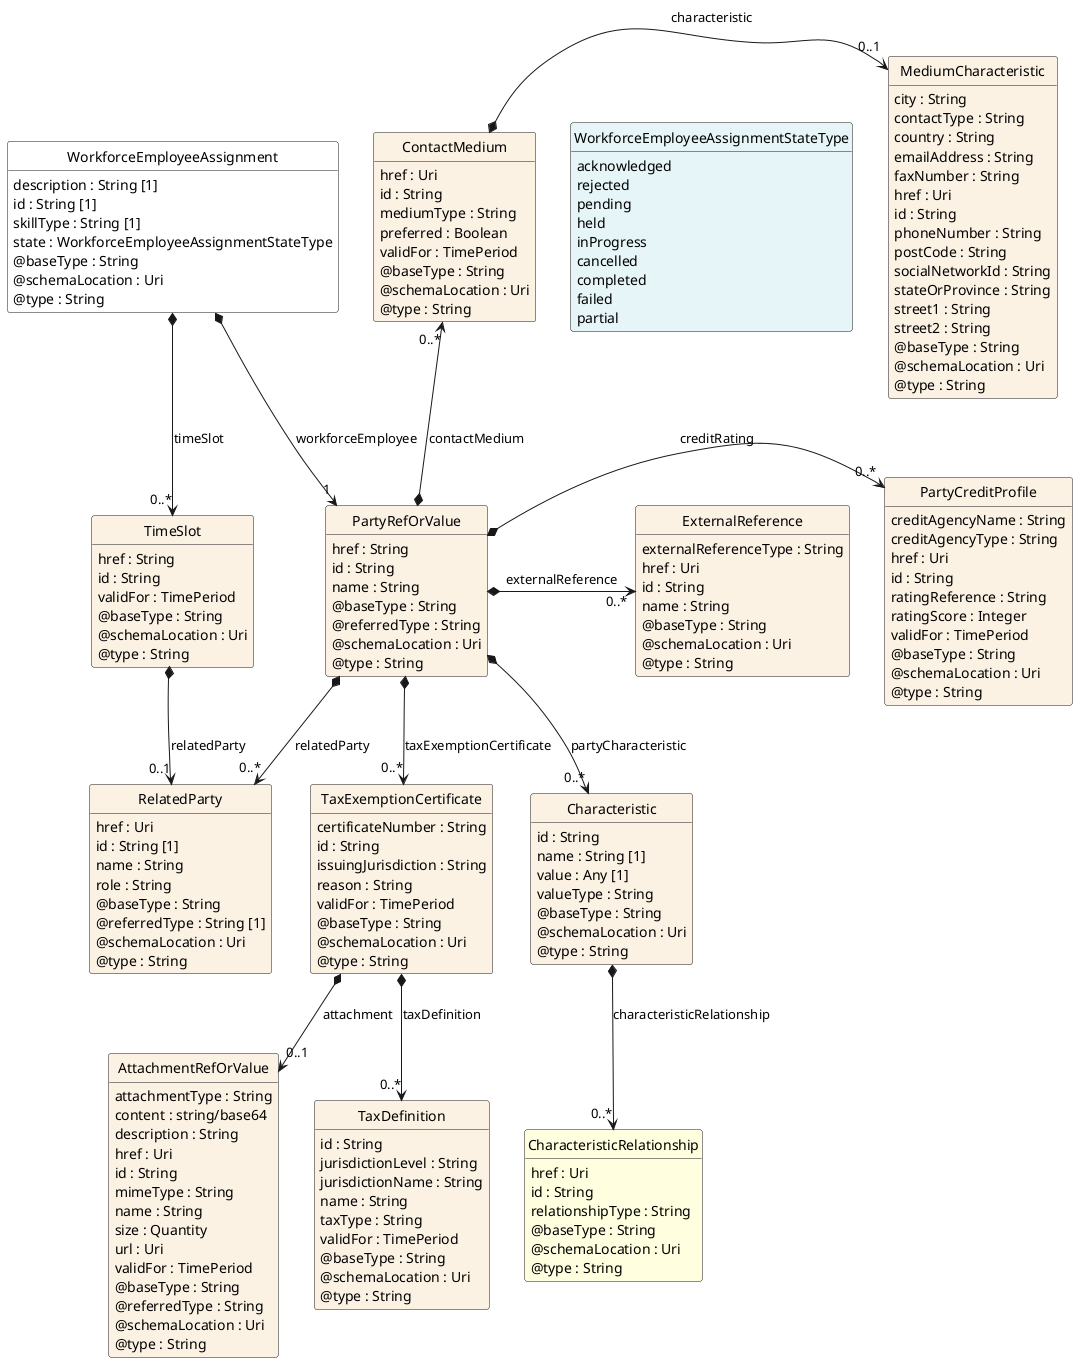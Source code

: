 @startuml
hide circle
hide methods
hide stereotype
show <<Enumeration>> stereotype
skinparam class {
   BackgroundColor<<Enumeration>> #E6F5F7
   BackgroundColor<<Ref>> #FFFFE0
   BackgroundColor<<Pivot>> #FFFFFFF
   BackgroundColor<<SimpleType>> #E2F0DA
   BackgroundColor #FCF2E3
}

class WorkforceEmployeeAssignment <<Pivot>> {
    description : String [1]
    id : String [1]
    skillType : String [1]
    state : WorkforceEmployeeAssignmentStateType
    @baseType : String
    @schemaLocation : Uri
    @type : String
}

class TimeSlot  {
    href : String
    id : String
    validFor : TimePeriod
    @baseType : String
    @schemaLocation : Uri
    @type : String
}

class RelatedParty  {
    href : Uri
    id : String [1]
    name : String
    role : String
    @baseType : String
    @referredType : String [1]
    @schemaLocation : Uri
    @type : String
}

class WorkforceEmployeeAssignmentStateType <<Enumeration>> {
    acknowledged
    rejected
    pending
    held
    inProgress
    cancelled
    completed
    failed
    partial
}

class PartyRefOrValue  {
    href : String
    id : String
    name : String
    @baseType : String
    @referredType : String
    @schemaLocation : Uri
    @type : String
}

class TaxExemptionCertificate  {
    certificateNumber : String
    id : String
    issuingJurisdiction : String
    reason : String
    validFor : TimePeriod
    @baseType : String
    @schemaLocation : Uri
    @type : String
}

class TaxDefinition  {
    id : String
    jurisdictionLevel : String
    jurisdictionName : String
    name : String
    taxType : String
    validFor : TimePeriod
    @baseType : String
    @schemaLocation : Uri
    @type : String
}

class AttachmentRefOrValue  {
    attachmentType : String
    content : string/base64
    description : String
    href : Uri
    id : String
    mimeType : String
    name : String
    size : Quantity
    url : Uri
    validFor : TimePeriod
    @baseType : String
    @referredType : String
    @schemaLocation : Uri
    @type : String
}

class Characteristic  {
    id : String
    name : String [1]
    value : Any [1]
    valueType : String
    @baseType : String
    @schemaLocation : Uri
    @type : String
}

class CharacteristicRelationship  <<Ref>> {
    href : Uri
    id : String
    relationshipType : String
    @baseType : String
    @schemaLocation : Uri
    @type : String
}

class ContactMedium  {
    href : Uri
    id : String
    mediumType : String
    preferred : Boolean
    validFor : TimePeriod
    @baseType : String
    @schemaLocation : Uri
    @type : String
}

class MediumCharacteristic  {
    city : String
    contactType : String
    country : String
    emailAddress : String
    faxNumber : String
    href : Uri
    id : String
    phoneNumber : String
    postCode : String
    socialNetworkId : String
    stateOrProvince : String
    street1 : String
    street2 : String
    @baseType : String
    @schemaLocation : Uri
    @type : String
}

class ExternalReference  {
    externalReferenceType : String
    href : Uri
    id : String
    name : String
    @baseType : String
    @schemaLocation : Uri
    @type : String
}

class PartyCreditProfile  {
    creditAgencyName : String
    creditAgencyType : String
    href : Uri
    id : String
    ratingReference : String
    ratingScore : Integer
    validFor : TimePeriod
    @baseType : String
    @schemaLocation : Uri
    @type : String
}

WorkforceEmployeeAssignment -right[hidden]-> WorkforceEmployeeAssignmentStateType

WorkforceEmployeeAssignment *-->  "0..*" TimeSlot : timeSlot

WorkforceEmployeeAssignment *-->  "1" PartyRefOrValue : workforceEmployee

PartyRefOrValue *-->  "0..*" RelatedParty : relatedParty

TimeSlot *-->  "0..1" RelatedParty : relatedParty

PartyCreditProfile "0..*" <-left-* PartyRefOrValue : creditRating

PartyRefOrValue *-right-> "0..*" ExternalReference : externalReference

ContactMedium "0..*" <--* PartyRefOrValue : contactMedium

PartyRefOrValue *-->  "0..*" Characteristic : partyCharacteristic

PartyRefOrValue *-->  "0..*" TaxExemptionCertificate : taxExemptionCertificate

TaxExemptionCertificate *-->  "0..*" TaxDefinition : taxDefinition

TaxExemptionCertificate *-->  "0..1" AttachmentRefOrValue : attachment

Characteristic *-->  "0..*" CharacteristicRelationship : characteristicRelationship

ContactMedium *-right-> "0..1" MediumCharacteristic : characteristic

@enduml